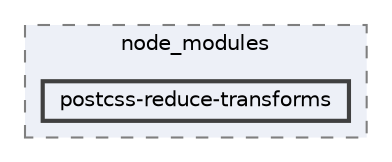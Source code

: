 digraph "pkiclassroomrescheduler/src/main/frontend/node_modules/postcss-reduce-transforms"
{
 // LATEX_PDF_SIZE
  bgcolor="transparent";
  edge [fontname=Helvetica,fontsize=10,labelfontname=Helvetica,labelfontsize=10];
  node [fontname=Helvetica,fontsize=10,shape=box,height=0.2,width=0.4];
  compound=true
  subgraph clusterdir_72953eda66ccb3a2722c28e1c3e6c23b {
    graph [ bgcolor="#edf0f7", pencolor="grey50", label="node_modules", fontname=Helvetica,fontsize=10 style="filled,dashed", URL="dir_72953eda66ccb3a2722c28e1c3e6c23b.html",tooltip=""]
  dir_026fc0b8ddf31ea1f32286b8f3565c44 [label="postcss-reduce-transforms", fillcolor="#edf0f7", color="grey25", style="filled,bold", URL="dir_026fc0b8ddf31ea1f32286b8f3565c44.html",tooltip=""];
  }
}
